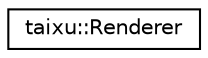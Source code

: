 digraph "Graphical Class Hierarchy"
{
 // LATEX_PDF_SIZE
  edge [fontname="Helvetica",fontsize="10",labelfontname="Helvetica",labelfontsize="10"];
  node [fontname="Helvetica",fontsize="10",shape=record];
  rankdir="LR";
  Node0 [label="taixu::Renderer",height=0.2,width=0.4,color="black", fillcolor="white", style="filled",URL="$classtaixu_1_1Renderer.html",tooltip=" "];
}
